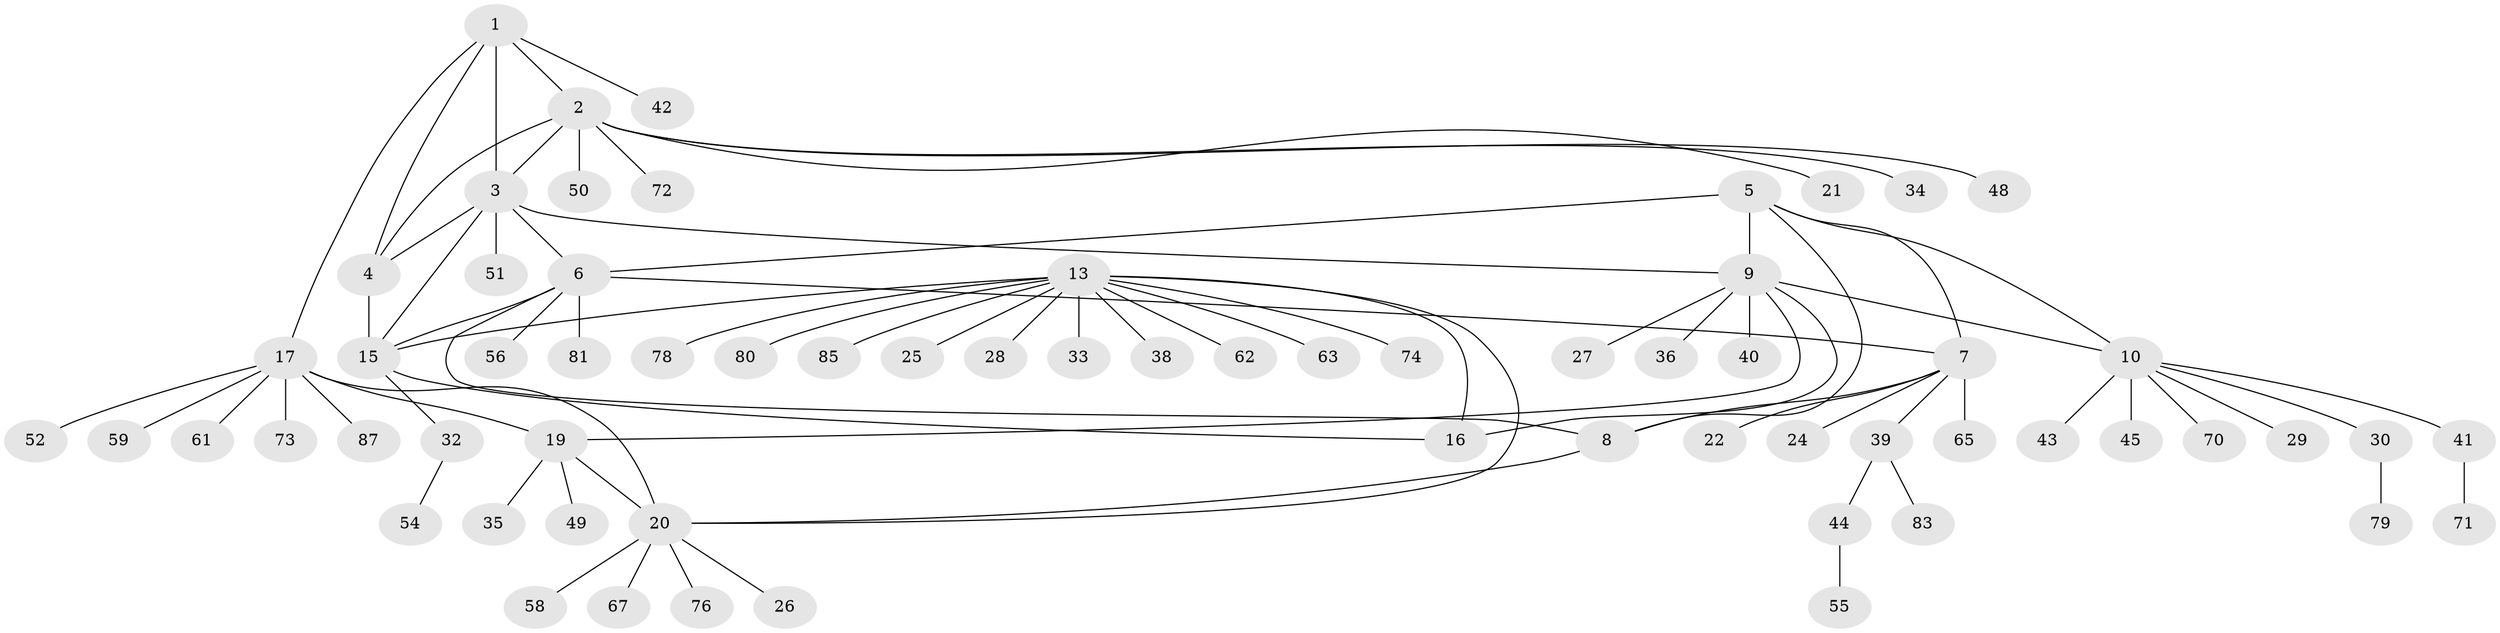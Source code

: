 // original degree distribution, {6: 0.034482758620689655, 9: 0.011494252873563218, 8: 0.034482758620689655, 4: 0.06896551724137931, 7: 0.034482758620689655, 10: 0.022988505747126436, 5: 0.022988505747126436, 12: 0.011494252873563218, 1: 0.6436781609195402, 2: 0.09195402298850575, 3: 0.022988505747126436}
// Generated by graph-tools (version 1.1) at 2025/11/02/27/25 16:11:34]
// undirected, 66 vertices, 81 edges
graph export_dot {
graph [start="1"]
  node [color=gray90,style=filled];
  1 [super="+75"];
  2 [super="+66"];
  3 [super="+47"];
  4;
  5 [super="+11"];
  6 [super="+68"];
  7 [super="+31"];
  8;
  9 [super="+12"];
  10 [super="+46"];
  13 [super="+14"];
  15 [super="+23"];
  16;
  17 [super="+18"];
  19 [super="+60"];
  20 [super="+64"];
  21;
  22;
  24;
  25 [super="+53"];
  26 [super="+86"];
  27;
  28;
  29;
  30 [super="+37"];
  32 [super="+69"];
  33;
  34;
  35;
  36;
  38;
  39 [super="+57"];
  40;
  41;
  42;
  43;
  44 [super="+82"];
  45;
  48;
  49;
  50;
  51 [super="+77"];
  52;
  54;
  55;
  56;
  58;
  59;
  61;
  62;
  63;
  65;
  67;
  70;
  71;
  72;
  73;
  74;
  76 [super="+84"];
  78;
  79;
  80;
  81;
  83;
  85;
  87;
  1 -- 2;
  1 -- 3;
  1 -- 4;
  1 -- 42;
  1 -- 17;
  2 -- 3;
  2 -- 4;
  2 -- 21;
  2 -- 34;
  2 -- 48;
  2 -- 50;
  2 -- 72;
  3 -- 4;
  3 -- 6;
  3 -- 51;
  3 -- 15;
  3 -- 9;
  4 -- 15;
  5 -- 6;
  5 -- 7;
  5 -- 8;
  5 -- 9 [weight=2];
  5 -- 10;
  6 -- 7;
  6 -- 8;
  6 -- 15;
  6 -- 56;
  6 -- 81;
  7 -- 8;
  7 -- 22;
  7 -- 24;
  7 -- 39;
  7 -- 65;
  8 -- 20;
  9 -- 10 [weight=2];
  9 -- 16;
  9 -- 27;
  9 -- 36;
  9 -- 40;
  9 -- 19;
  10 -- 29;
  10 -- 30;
  10 -- 41;
  10 -- 43;
  10 -- 45;
  10 -- 70;
  13 -- 15 [weight=2];
  13 -- 16 [weight=2];
  13 -- 38;
  13 -- 63;
  13 -- 33;
  13 -- 74;
  13 -- 78;
  13 -- 80;
  13 -- 20;
  13 -- 85;
  13 -- 25;
  13 -- 28;
  13 -- 62;
  15 -- 16;
  15 -- 32;
  17 -- 19 [weight=2];
  17 -- 20 [weight=2];
  17 -- 59;
  17 -- 61;
  17 -- 87;
  17 -- 52;
  17 -- 73;
  19 -- 20;
  19 -- 35;
  19 -- 49;
  20 -- 26;
  20 -- 58;
  20 -- 67;
  20 -- 76;
  30 -- 79;
  32 -- 54;
  39 -- 44;
  39 -- 83;
  41 -- 71;
  44 -- 55;
}
